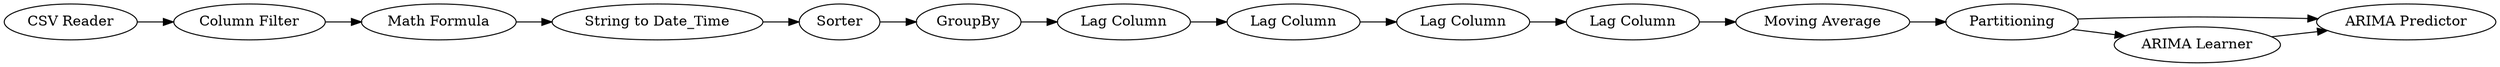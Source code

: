 digraph {
	12 -> 15
	7 -> 8
	10 -> 12
	8 -> 9
	12 -> 14
	2 -> 4
	13 -> 5
	5 -> 7
	14 -> 15
	9 -> 10
	4 -> 13
	6 -> 2
	1 -> 3
	3 -> 6
	5 [label="Lag Column"]
	14 [label="ARIMA Learner"]
	13 [label=GroupBy]
	1 [label="CSV Reader"]
	7 [label="Lag Column"]
	9 [label="Lag Column"]
	4 [label=Sorter]
	6 [label="Math Formula"]
	8 [label="Lag Column"]
	15 [label="ARIMA Predictor"]
	12 [label=Partitioning]
	3 [label="Column Filter"]
	2 [label="String to Date_Time"]
	10 [label="Moving Average"]
	rankdir=LR
}
